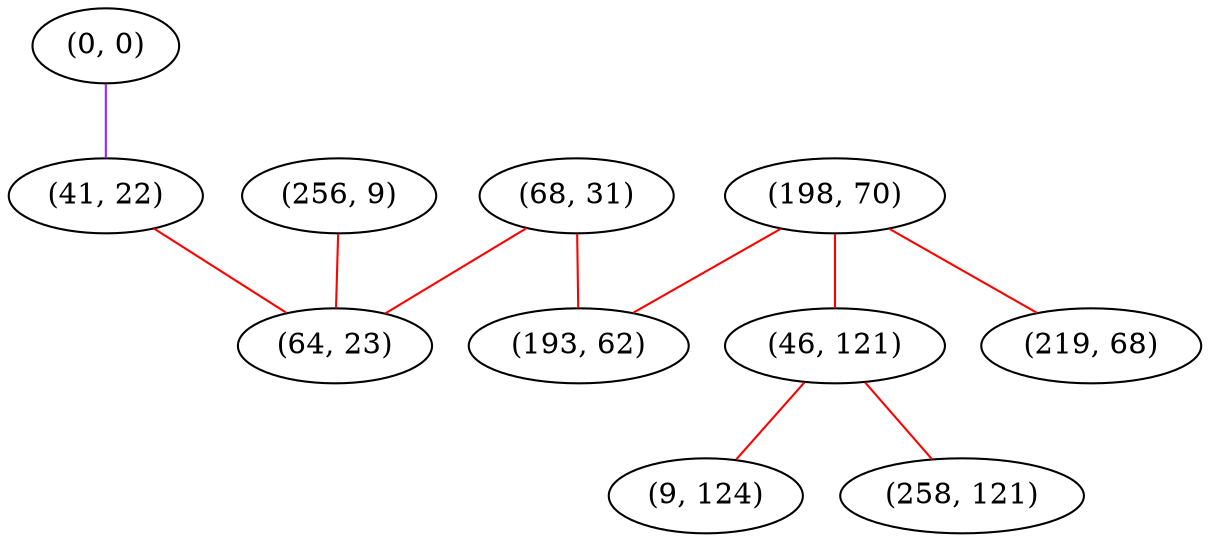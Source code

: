 graph "" {
"(0, 0)";
"(198, 70)";
"(46, 121)";
"(41, 22)";
"(9, 124)";
"(219, 68)";
"(258, 121)";
"(256, 9)";
"(68, 31)";
"(193, 62)";
"(64, 23)";
"(0, 0)" -- "(41, 22)"  [color=purple, key=0, weight=4];
"(198, 70)" -- "(193, 62)"  [color=red, key=0, weight=1];
"(198, 70)" -- "(46, 121)"  [color=red, key=0, weight=1];
"(198, 70)" -- "(219, 68)"  [color=red, key=0, weight=1];
"(46, 121)" -- "(258, 121)"  [color=red, key=0, weight=1];
"(46, 121)" -- "(9, 124)"  [color=red, key=0, weight=1];
"(41, 22)" -- "(64, 23)"  [color=red, key=0, weight=1];
"(256, 9)" -- "(64, 23)"  [color=red, key=0, weight=1];
"(68, 31)" -- "(193, 62)"  [color=red, key=0, weight=1];
"(68, 31)" -- "(64, 23)"  [color=red, key=0, weight=1];
}
